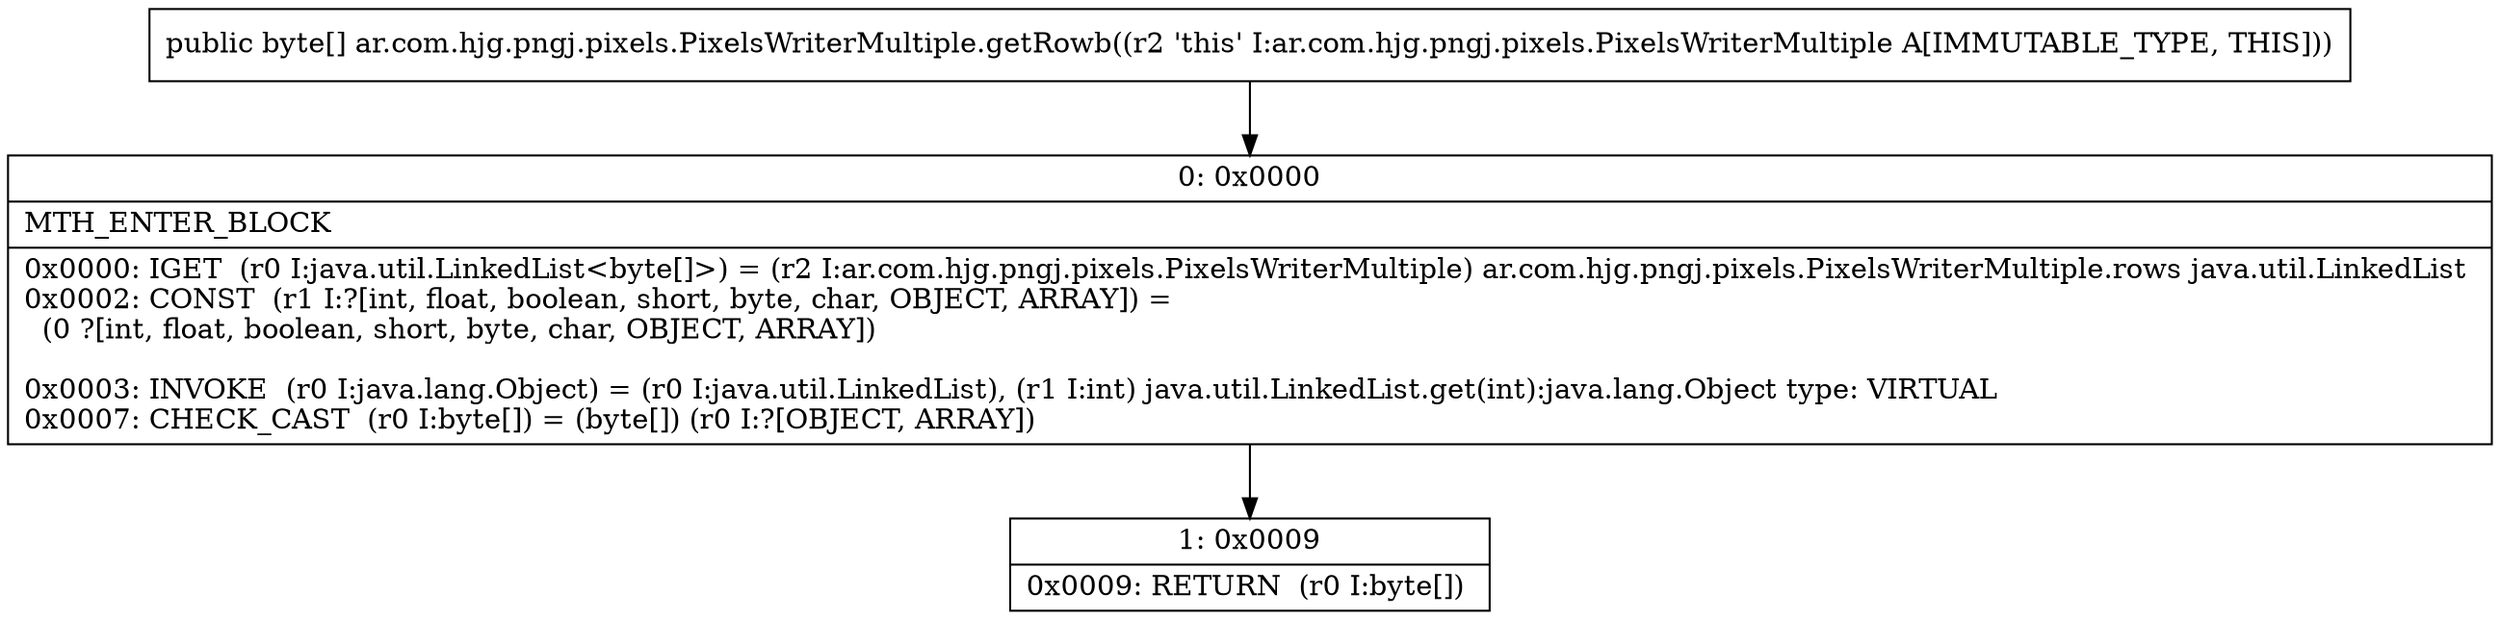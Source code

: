 digraph "CFG forar.com.hjg.pngj.pixels.PixelsWriterMultiple.getRowb()[B" {
Node_0 [shape=record,label="{0\:\ 0x0000|MTH_ENTER_BLOCK\l|0x0000: IGET  (r0 I:java.util.LinkedList\<byte[]\>) = (r2 I:ar.com.hjg.pngj.pixels.PixelsWriterMultiple) ar.com.hjg.pngj.pixels.PixelsWriterMultiple.rows java.util.LinkedList \l0x0002: CONST  (r1 I:?[int, float, boolean, short, byte, char, OBJECT, ARRAY]) = \l  (0 ?[int, float, boolean, short, byte, char, OBJECT, ARRAY])\l \l0x0003: INVOKE  (r0 I:java.lang.Object) = (r0 I:java.util.LinkedList), (r1 I:int) java.util.LinkedList.get(int):java.lang.Object type: VIRTUAL \l0x0007: CHECK_CAST  (r0 I:byte[]) = (byte[]) (r0 I:?[OBJECT, ARRAY]) \l}"];
Node_1 [shape=record,label="{1\:\ 0x0009|0x0009: RETURN  (r0 I:byte[]) \l}"];
MethodNode[shape=record,label="{public byte[] ar.com.hjg.pngj.pixels.PixelsWriterMultiple.getRowb((r2 'this' I:ar.com.hjg.pngj.pixels.PixelsWriterMultiple A[IMMUTABLE_TYPE, THIS])) }"];
MethodNode -> Node_0;
Node_0 -> Node_1;
}

